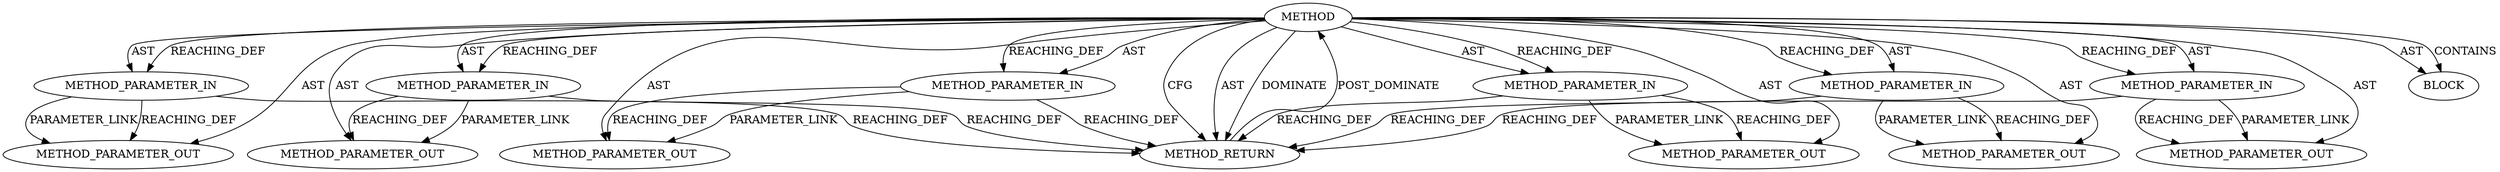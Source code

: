 digraph {
  27590 [label=METHOD_PARAMETER_OUT ORDER=2 CODE="p2" IS_VARIADIC=false TYPE_FULL_NAME="ANY" EVALUATION_STRATEGY="BY_VALUE" INDEX=2 NAME="p2"]
  27594 [label=METHOD_PARAMETER_OUT ORDER=6 CODE="p6" IS_VARIADIC=false TYPE_FULL_NAME="ANY" EVALUATION_STRATEGY="BY_VALUE" INDEX=6 NAME="p6"]
  27593 [label=METHOD_PARAMETER_OUT ORDER=5 CODE="p5" IS_VARIADIC=false TYPE_FULL_NAME="ANY" EVALUATION_STRATEGY="BY_VALUE" INDEX=5 NAME="p5"]
  26495 [label=BLOCK ORDER=1 ARGUMENT_INDEX=1 CODE="<empty>" TYPE_FULL_NAME="ANY"]
  27589 [label=METHOD_PARAMETER_OUT ORDER=1 CODE="p1" IS_VARIADIC=false TYPE_FULL_NAME="ANY" EVALUATION_STRATEGY="BY_VALUE" INDEX=1 NAME="p1"]
  26491 [label=METHOD_PARAMETER_IN ORDER=3 CODE="p3" IS_VARIADIC=false TYPE_FULL_NAME="ANY" EVALUATION_STRATEGY="BY_VALUE" INDEX=3 NAME="p3"]
  26488 [label=METHOD AST_PARENT_TYPE="NAMESPACE_BLOCK" AST_PARENT_FULL_NAME="<global>" ORDER=0 CODE="<empty>" FULL_NAME="CMS_verify" IS_EXTERNAL=true FILENAME="<empty>" SIGNATURE="" NAME="CMS_verify"]
  27592 [label=METHOD_PARAMETER_OUT ORDER=4 CODE="p4" IS_VARIADIC=false TYPE_FULL_NAME="ANY" EVALUATION_STRATEGY="BY_VALUE" INDEX=4 NAME="p4"]
  27591 [label=METHOD_PARAMETER_OUT ORDER=3 CODE="p3" IS_VARIADIC=false TYPE_FULL_NAME="ANY" EVALUATION_STRATEGY="BY_VALUE" INDEX=3 NAME="p3"]
  26490 [label=METHOD_PARAMETER_IN ORDER=2 CODE="p2" IS_VARIADIC=false TYPE_FULL_NAME="ANY" EVALUATION_STRATEGY="BY_VALUE" INDEX=2 NAME="p2"]
  26496 [label=METHOD_RETURN ORDER=2 CODE="RET" TYPE_FULL_NAME="ANY" EVALUATION_STRATEGY="BY_VALUE"]
  26492 [label=METHOD_PARAMETER_IN ORDER=4 CODE="p4" IS_VARIADIC=false TYPE_FULL_NAME="ANY" EVALUATION_STRATEGY="BY_VALUE" INDEX=4 NAME="p4"]
  26493 [label=METHOD_PARAMETER_IN ORDER=5 CODE="p5" IS_VARIADIC=false TYPE_FULL_NAME="ANY" EVALUATION_STRATEGY="BY_VALUE" INDEX=5 NAME="p5"]
  26494 [label=METHOD_PARAMETER_IN ORDER=6 CODE="p6" IS_VARIADIC=false TYPE_FULL_NAME="ANY" EVALUATION_STRATEGY="BY_VALUE" INDEX=6 NAME="p6"]
  26489 [label=METHOD_PARAMETER_IN ORDER=1 CODE="p1" IS_VARIADIC=false TYPE_FULL_NAME="ANY" EVALUATION_STRATEGY="BY_VALUE" INDEX=1 NAME="p1"]
  26494 -> 27594 [label=PARAMETER_LINK ]
  26488 -> 27590 [label=AST ]
  26488 -> 26491 [label=REACHING_DEF VARIABLE=""]
  26493 -> 27593 [label=PARAMETER_LINK ]
  26488 -> 27589 [label=AST ]
  26493 -> 27593 [label=REACHING_DEF VARIABLE="p5"]
  26488 -> 27593 [label=AST ]
  26494 -> 26496 [label=REACHING_DEF VARIABLE="p6"]
  26488 -> 26490 [label=REACHING_DEF VARIABLE=""]
  26491 -> 26496 [label=REACHING_DEF VARIABLE="p3"]
  26488 -> 26493 [label=AST ]
  26488 -> 26493 [label=REACHING_DEF VARIABLE=""]
  26488 -> 27594 [label=AST ]
  26489 -> 26496 [label=REACHING_DEF VARIABLE="p1"]
  26488 -> 27591 [label=AST ]
  26492 -> 27592 [label=REACHING_DEF VARIABLE="p4"]
  26488 -> 26494 [label=AST ]
  26496 -> 26488 [label=POST_DOMINATE ]
  26488 -> 26494 [label=REACHING_DEF VARIABLE=""]
  26494 -> 27594 [label=REACHING_DEF VARIABLE="p6"]
  26492 -> 26496 [label=REACHING_DEF VARIABLE="p4"]
  26490 -> 27590 [label=PARAMETER_LINK ]
  26492 -> 27592 [label=PARAMETER_LINK ]
  26490 -> 27590 [label=REACHING_DEF VARIABLE="p2"]
  26488 -> 26495 [label=AST ]
  26488 -> 26495 [label=CONTAINS ]
  26489 -> 27589 [label=REACHING_DEF VARIABLE="p1"]
  26488 -> 26489 [label=REACHING_DEF VARIABLE=""]
  26491 -> 27591 [label=PARAMETER_LINK ]
  26488 -> 26489 [label=AST ]
  26488 -> 26491 [label=AST ]
  26493 -> 26496 [label=REACHING_DEF VARIABLE="p5"]
  26491 -> 27591 [label=REACHING_DEF VARIABLE="p3"]
  26488 -> 26492 [label=AST ]
  26488 -> 26490 [label=AST ]
  26488 -> 26496 [label=CFG ]
  26488 -> 27592 [label=AST ]
  26488 -> 26492 [label=REACHING_DEF VARIABLE=""]
  26489 -> 27589 [label=PARAMETER_LINK ]
  26488 -> 26496 [label=AST ]
  26490 -> 26496 [label=REACHING_DEF VARIABLE="p2"]
  26488 -> 26496 [label=DOMINATE ]
}
